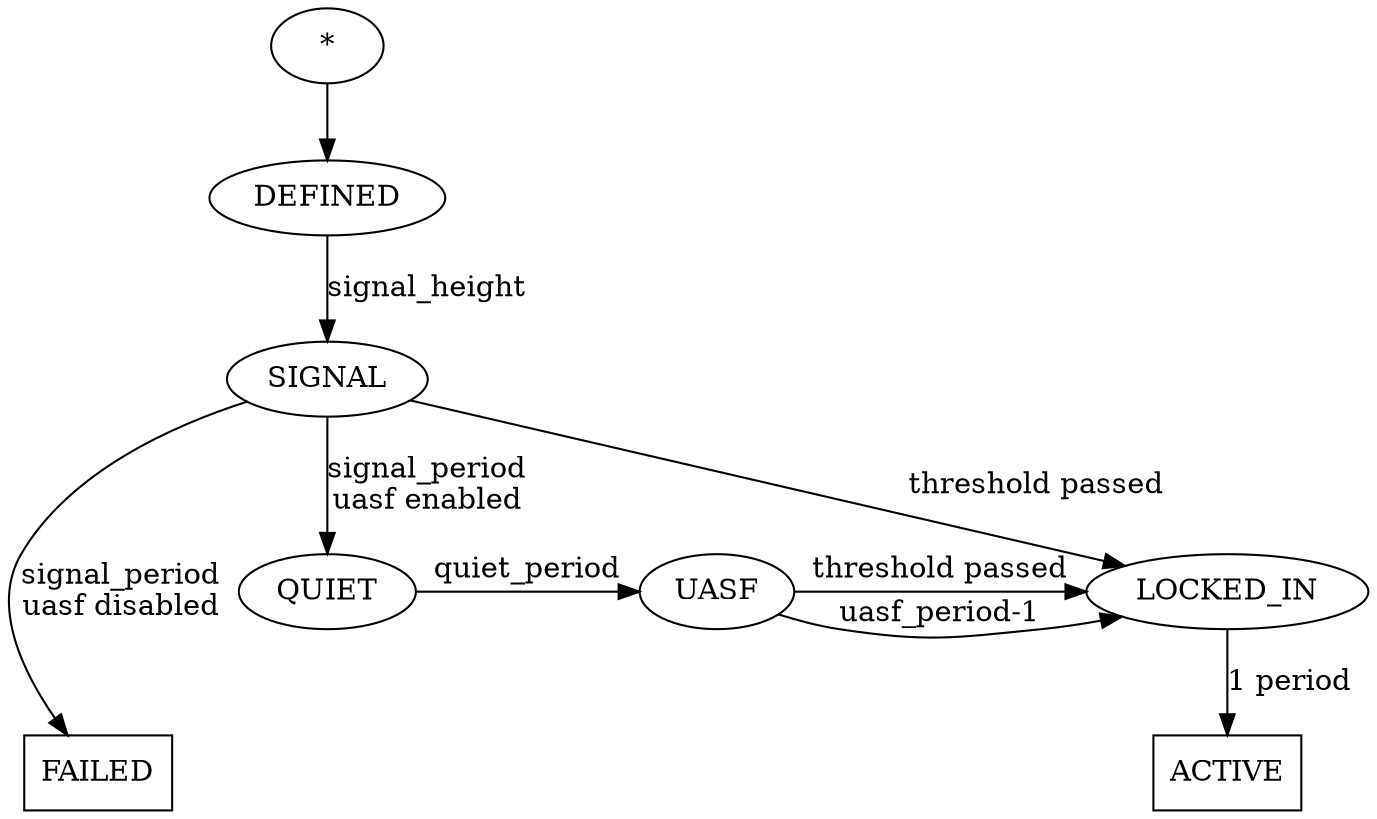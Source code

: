 digraph {
  "rankdir"="TD";

  "*" -> "DEFINED";

  "DEFINED" -> "SIGNAL" [label="signal_height"];
  "SIGNAL" -> "FAILED" [label="signal_period\nuasf disabled"];
  "SIGNAL" -> "LOCKED_IN" [label="threshold passed"];
  "LOCKED_IN" -> "ACTIVE" [label="1 period"];

  "SIGNAL" -> "QUIET" [label="signal_period\nuasf enabled"];
  "QUIET" -> "UASF" [label="quiet_period"];
  "UASF" -> "LOCKED_IN" [label="threshold passed"];
  "UASF" -> "LOCKED_IN" [label="uasf_period-1"];

  "FAILED" [shape=box];
  "ACTIVE" [shape=box];

  "QUIET" -> "UASF" [style=invis];
  "QUIET" -> "FAILED" [style=invis];

  { rank=same; "QUIET" "UASF" "LOCKED_IN"; }
  { rank=same; "FAILED" "ACTIVE"; }

  // "DEFINED" [group="time"];
}


